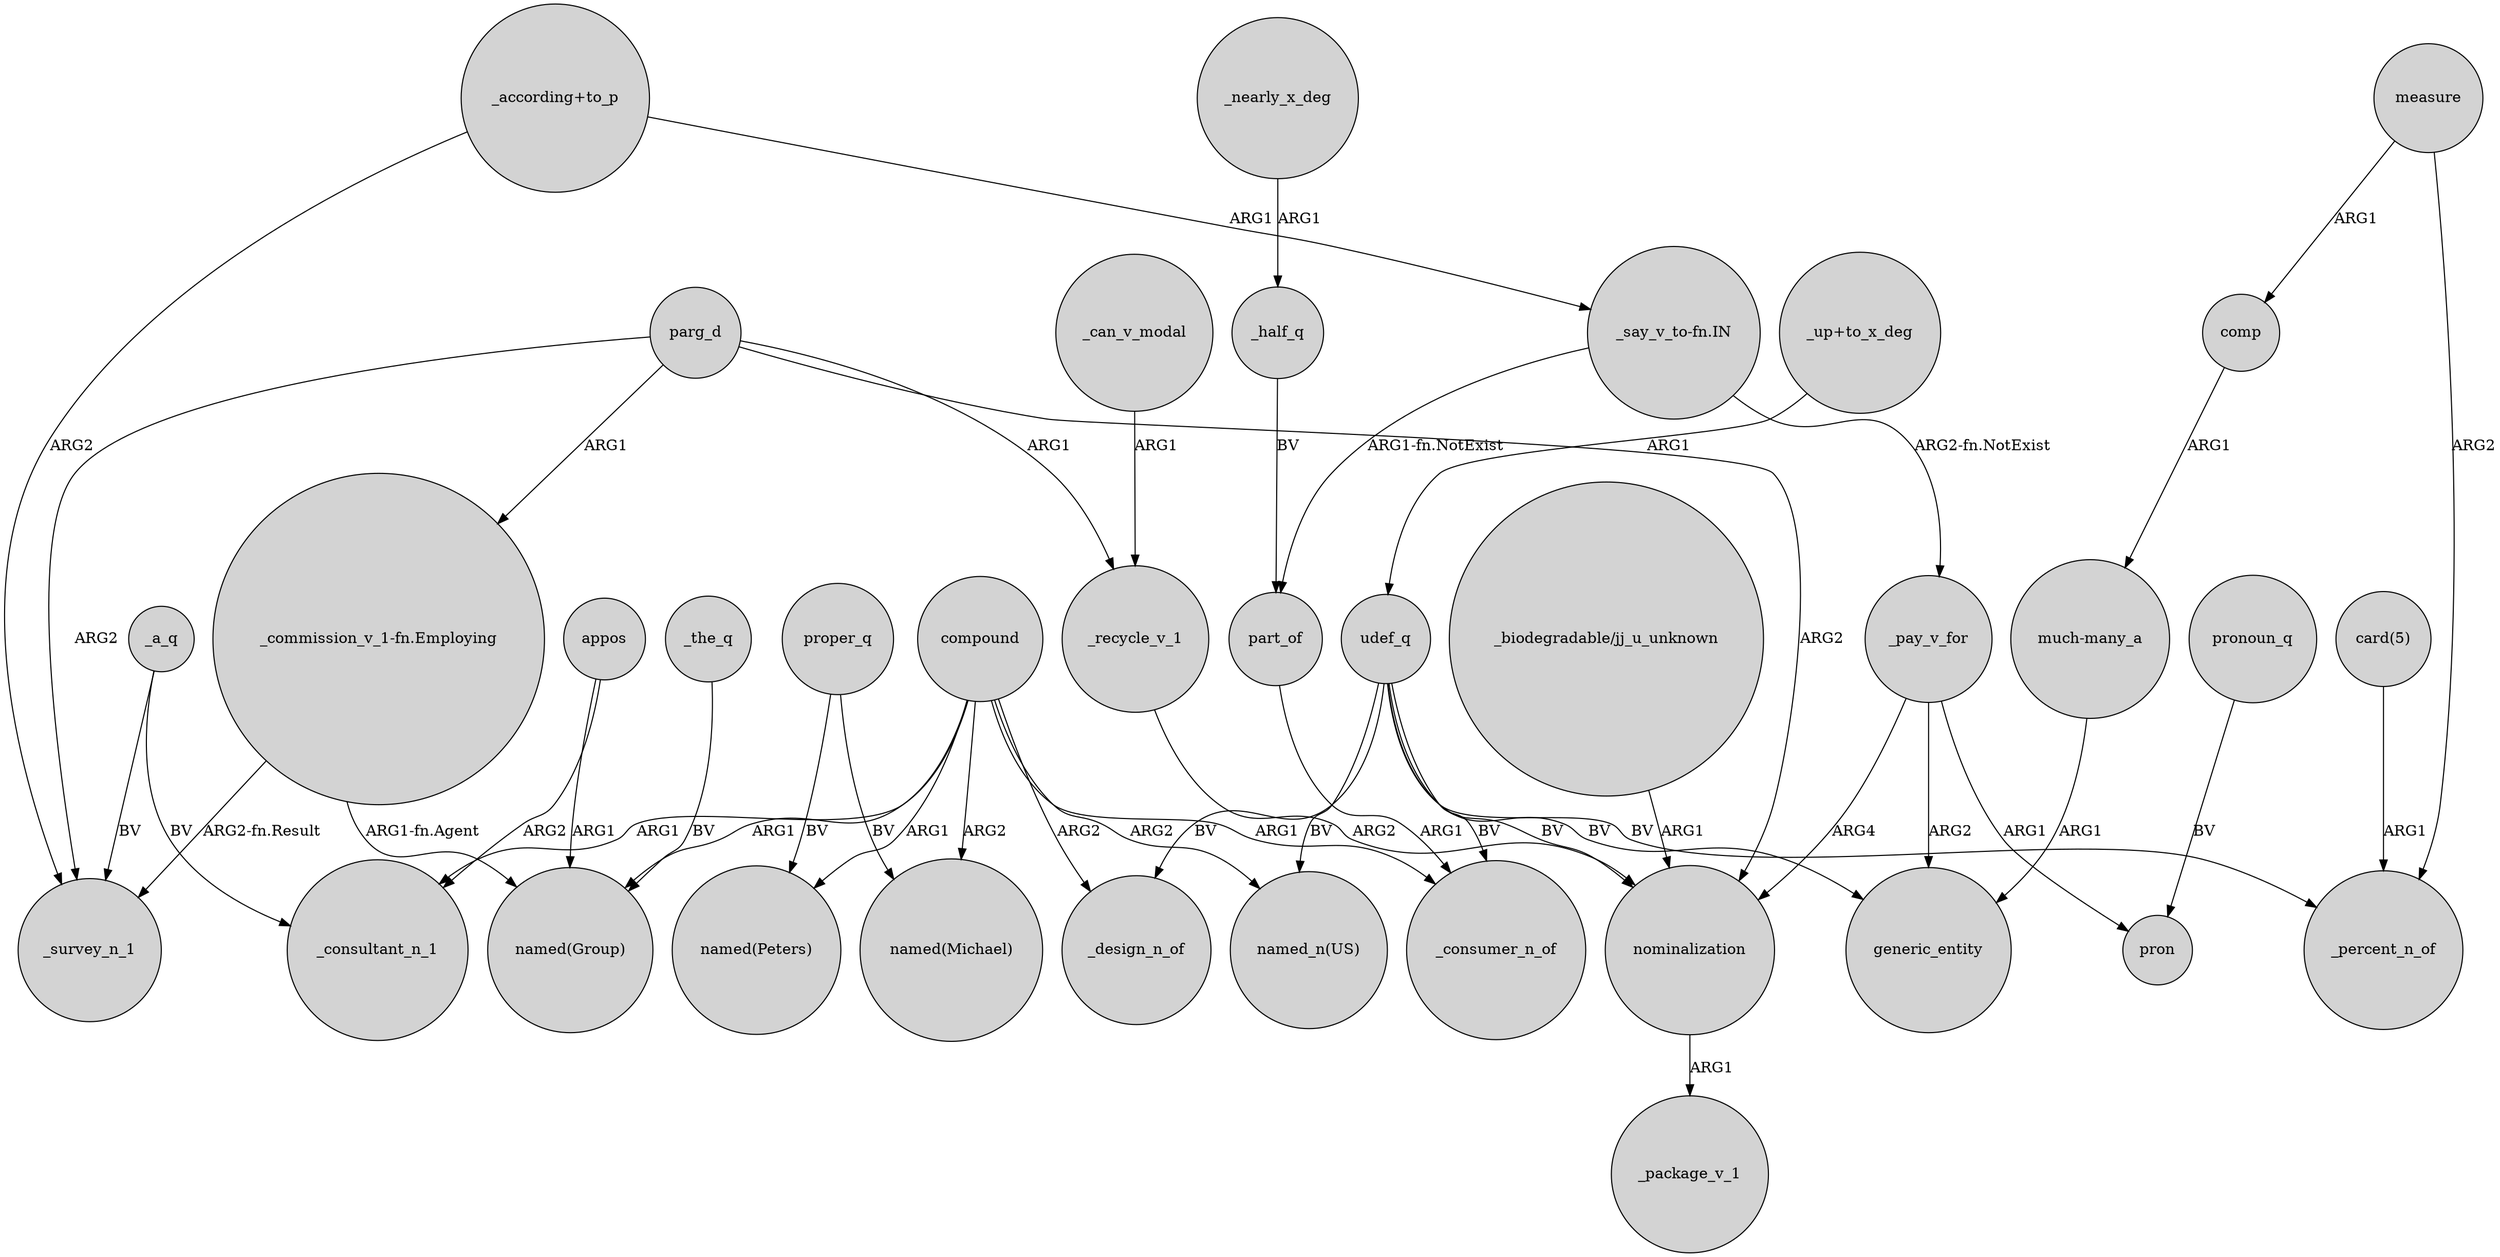 digraph {
	node [shape=circle style=filled]
	parg_d -> _survey_n_1 [label=ARG2]
	udef_q -> "named_n(US)" [label=BV]
	udef_q -> generic_entity [label=BV]
	"_up+to_x_deg" -> udef_q [label=ARG1]
	_can_v_modal -> _recycle_v_1 [label=ARG1]
	parg_d -> _recycle_v_1 [label=ARG1]
	"much-many_a" -> generic_entity [label=ARG1]
	proper_q -> "named(Peters)" [label=BV]
	part_of -> _consumer_n_of [label=ARG1]
	compound -> _consumer_n_of [label=ARG1]
	measure -> comp [label=ARG1]
	compound -> "named(Peters)" [label=ARG1]
	parg_d -> "_commission_v_1-fn.Employing" [label=ARG1]
	_pay_v_for -> generic_entity [label=ARG2]
	_pay_v_for -> pron [label=ARG1]
	"_according+to_p" -> _survey_n_1 [label=ARG2]
	compound -> "named_n(US)" [label=ARG2]
	appos -> _consultant_n_1 [label=ARG2]
	proper_q -> "named(Michael)" [label=BV]
	_a_q -> _survey_n_1 [label=BV]
	compound -> "named(Group)" [label=ARG1]
	compound -> _consultant_n_1 [label=ARG1]
	pronoun_q -> pron [label=BV]
	compound -> _design_n_of [label=ARG2]
	nominalization -> _package_v_1 [label=ARG1]
	"_according+to_p" -> "_say_v_to-fn.IN" [label=ARG1]
	comp -> "much-many_a" [label=ARG1]
	measure -> _percent_n_of [label=ARG2]
	appos -> "named(Group)" [label=ARG1]
	_a_q -> _consultant_n_1 [label=BV]
	"_say_v_to-fn.IN" -> part_of [label="ARG1-fn.NotExist"]
	parg_d -> nominalization [label=ARG2]
	"_commission_v_1-fn.Employing" -> "named(Group)" [label="ARG1-fn.Agent"]
	_the_q -> "named(Group)" [label=BV]
	_half_q -> part_of [label=BV]
	udef_q -> _consumer_n_of [label=BV]
	_nearly_x_deg -> _half_q [label=ARG1]
	_pay_v_for -> nominalization [label=ARG4]
	"card(5)" -> _percent_n_of [label=ARG1]
	udef_q -> nominalization [label=BV]
	udef_q -> _design_n_of [label=BV]
	"_say_v_to-fn.IN" -> _pay_v_for [label="ARG2-fn.NotExist"]
	udef_q -> _percent_n_of [label=BV]
	_recycle_v_1 -> nominalization [label=ARG2]
	compound -> "named(Michael)" [label=ARG2]
	"_commission_v_1-fn.Employing" -> _survey_n_1 [label="ARG2-fn.Result"]
	"_biodegradable/jj_u_unknown" -> nominalization [label=ARG1]
}
